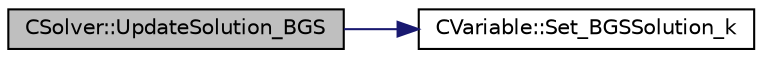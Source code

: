 digraph "CSolver::UpdateSolution_BGS"
{
  edge [fontname="Helvetica",fontsize="10",labelfontname="Helvetica",labelfontsize="10"];
  node [fontname="Helvetica",fontsize="10",shape=record];
  rankdir="LR";
  Node5538 [label="CSolver::UpdateSolution_BGS",height=0.2,width=0.4,color="black", fillcolor="grey75", style="filled", fontcolor="black"];
  Node5538 -> Node5539 [color="midnightblue",fontsize="10",style="solid",fontname="Helvetica"];
  Node5539 [label="CVariable::Set_BGSSolution_k",height=0.2,width=0.4,color="black", fillcolor="white", style="filled",URL="$class_c_variable.html#aa47456564bac33106a460be201d4c843",tooltip="Set the value of the solution in the previous BGS subiteration. "];
}
